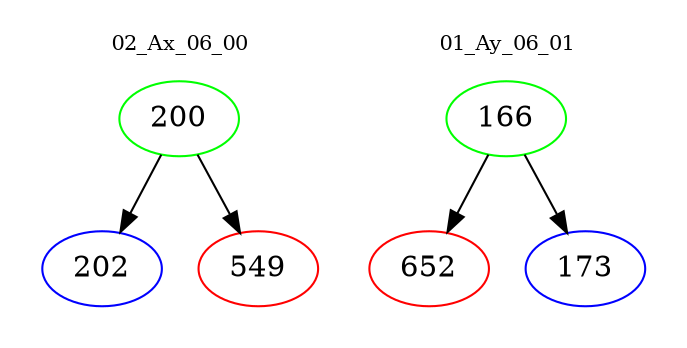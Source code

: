 digraph{
subgraph cluster_0 {
color = white
label = "02_Ax_06_00";
fontsize=10;
T0_200 [label="200", color="green"]
T0_200 -> T0_202 [color="black"]
T0_202 [label="202", color="blue"]
T0_200 -> T0_549 [color="black"]
T0_549 [label="549", color="red"]
}
subgraph cluster_1 {
color = white
label = "01_Ay_06_01";
fontsize=10;
T1_166 [label="166", color="green"]
T1_166 -> T1_652 [color="black"]
T1_652 [label="652", color="red"]
T1_166 -> T1_173 [color="black"]
T1_173 [label="173", color="blue"]
}
}
